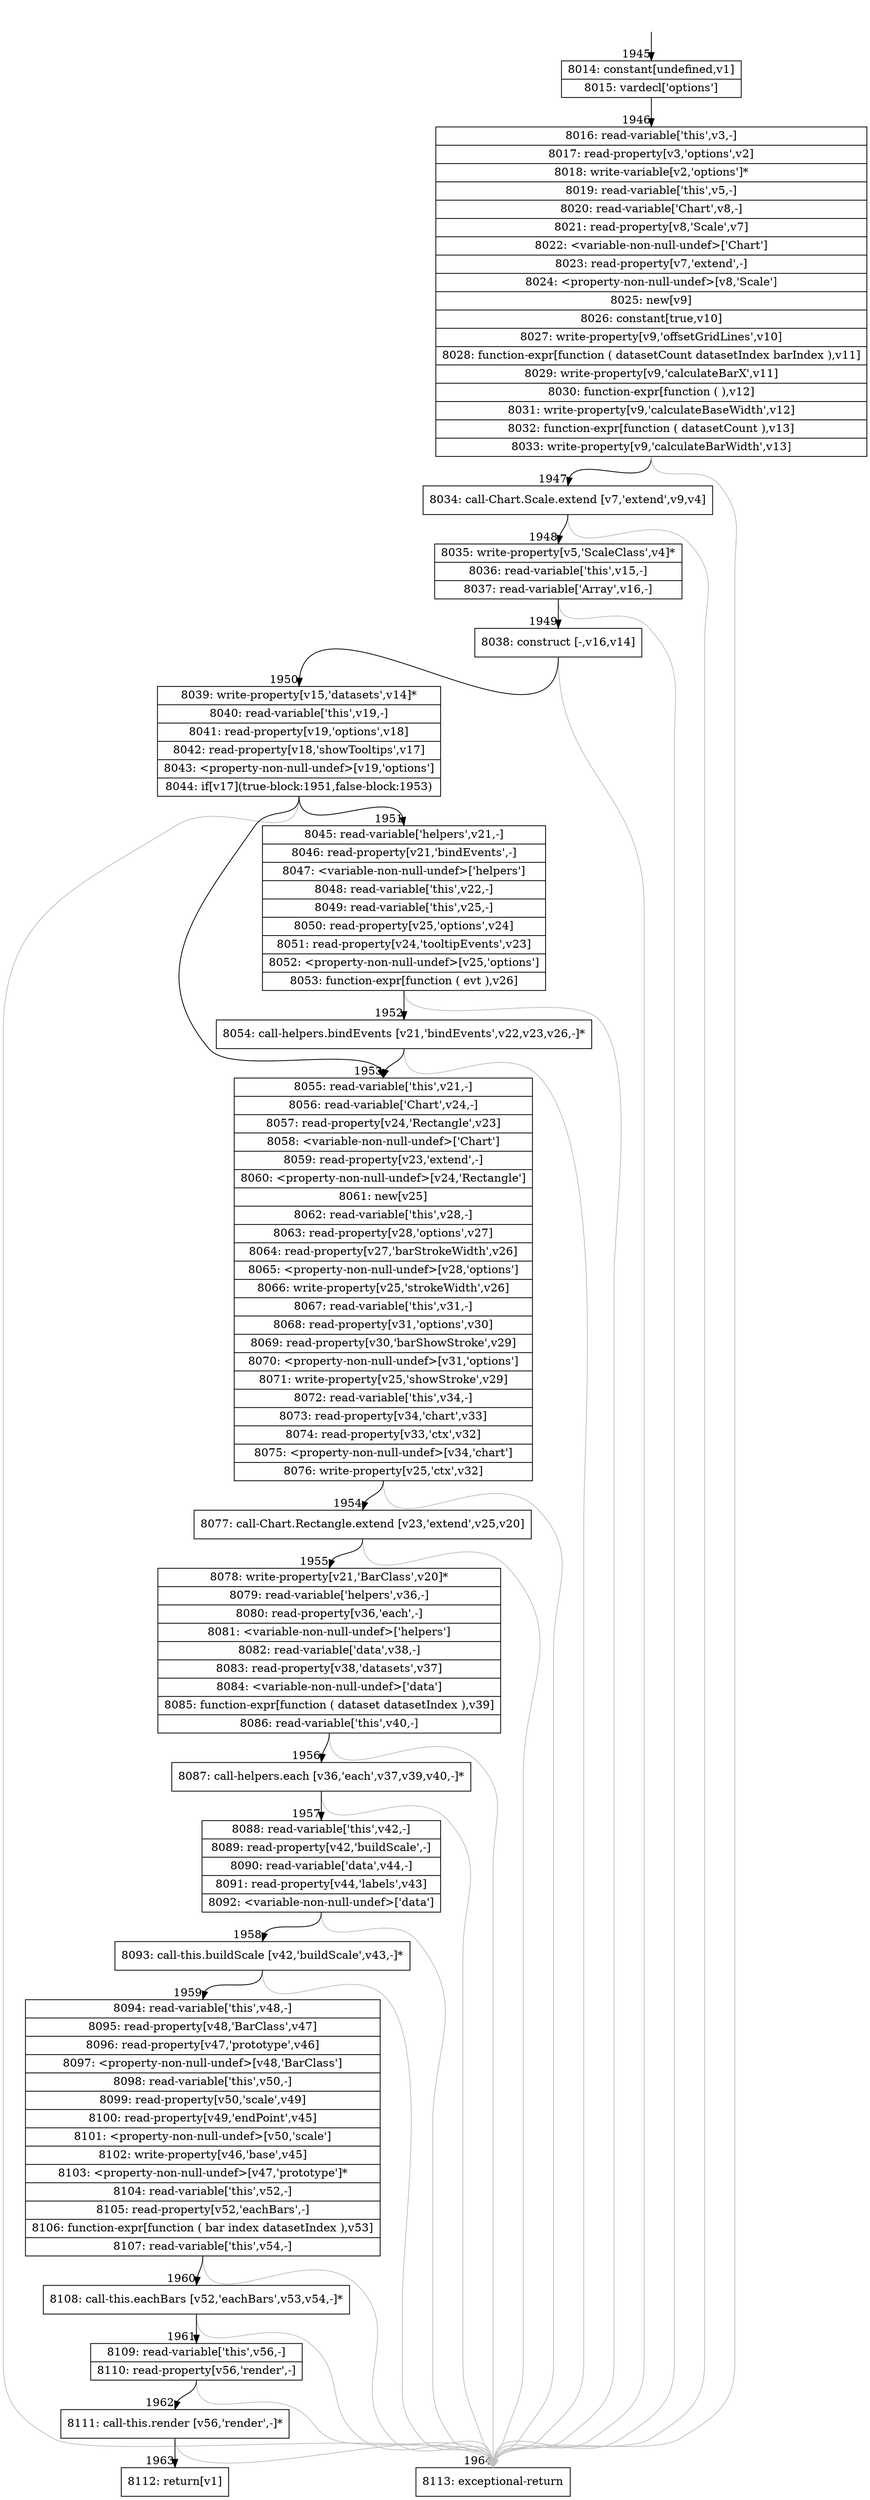 digraph {
rankdir="TD"
BB_entry167[shape=none,label=""];
BB_entry167 -> BB1945 [tailport=s, headport=n, headlabel="    1945"]
BB1945 [shape=record label="{8014: constant[undefined,v1]|8015: vardecl['options']}" ] 
BB1945 -> BB1946 [tailport=s, headport=n, headlabel="      1946"]
BB1946 [shape=record label="{8016: read-variable['this',v3,-]|8017: read-property[v3,'options',v2]|8018: write-variable[v2,'options']*|8019: read-variable['this',v5,-]|8020: read-variable['Chart',v8,-]|8021: read-property[v8,'Scale',v7]|8022: \<variable-non-null-undef\>['Chart']|8023: read-property[v7,'extend',-]|8024: \<property-non-null-undef\>[v8,'Scale']|8025: new[v9]|8026: constant[true,v10]|8027: write-property[v9,'offsetGridLines',v10]|8028: function-expr[function ( datasetCount datasetIndex barIndex ),v11]|8029: write-property[v9,'calculateBarX',v11]|8030: function-expr[function ( ),v12]|8031: write-property[v9,'calculateBaseWidth',v12]|8032: function-expr[function ( datasetCount ),v13]|8033: write-property[v9,'calculateBarWidth',v13]}" ] 
BB1946 -> BB1947 [tailport=s, headport=n, headlabel="      1947"]
BB1946 -> BB1964 [tailport=s, headport=n, color=gray, headlabel="      1964"]
BB1947 [shape=record label="{8034: call-Chart.Scale.extend [v7,'extend',v9,v4]}" ] 
BB1947 -> BB1948 [tailport=s, headport=n, headlabel="      1948"]
BB1947 -> BB1964 [tailport=s, headport=n, color=gray]
BB1948 [shape=record label="{8035: write-property[v5,'ScaleClass',v4]*|8036: read-variable['this',v15,-]|8037: read-variable['Array',v16,-]}" ] 
BB1948 -> BB1949 [tailport=s, headport=n, headlabel="      1949"]
BB1948 -> BB1964 [tailport=s, headport=n, color=gray]
BB1949 [shape=record label="{8038: construct [-,v16,v14]}" ] 
BB1949 -> BB1950 [tailport=s, headport=n, headlabel="      1950"]
BB1949 -> BB1964 [tailport=s, headport=n, color=gray]
BB1950 [shape=record label="{8039: write-property[v15,'datasets',v14]*|8040: read-variable['this',v19,-]|8041: read-property[v19,'options',v18]|8042: read-property[v18,'showTooltips',v17]|8043: \<property-non-null-undef\>[v19,'options']|8044: if[v17](true-block:1951,false-block:1953)}" ] 
BB1950 -> BB1951 [tailport=s, headport=n, headlabel="      1951"]
BB1950 -> BB1953 [tailport=s, headport=n, headlabel="      1953"]
BB1950 -> BB1964 [tailport=s, headport=n, color=gray]
BB1951 [shape=record label="{8045: read-variable['helpers',v21,-]|8046: read-property[v21,'bindEvents',-]|8047: \<variable-non-null-undef\>['helpers']|8048: read-variable['this',v22,-]|8049: read-variable['this',v25,-]|8050: read-property[v25,'options',v24]|8051: read-property[v24,'tooltipEvents',v23]|8052: \<property-non-null-undef\>[v25,'options']|8053: function-expr[function ( evt ),v26]}" ] 
BB1951 -> BB1952 [tailport=s, headport=n, headlabel="      1952"]
BB1951 -> BB1964 [tailport=s, headport=n, color=gray]
BB1952 [shape=record label="{8054: call-helpers.bindEvents [v21,'bindEvents',v22,v23,v26,-]*}" ] 
BB1952 -> BB1953 [tailport=s, headport=n]
BB1952 -> BB1964 [tailport=s, headport=n, color=gray]
BB1953 [shape=record label="{8055: read-variable['this',v21,-]|8056: read-variable['Chart',v24,-]|8057: read-property[v24,'Rectangle',v23]|8058: \<variable-non-null-undef\>['Chart']|8059: read-property[v23,'extend',-]|8060: \<property-non-null-undef\>[v24,'Rectangle']|8061: new[v25]|8062: read-variable['this',v28,-]|8063: read-property[v28,'options',v27]|8064: read-property[v27,'barStrokeWidth',v26]|8065: \<property-non-null-undef\>[v28,'options']|8066: write-property[v25,'strokeWidth',v26]|8067: read-variable['this',v31,-]|8068: read-property[v31,'options',v30]|8069: read-property[v30,'barShowStroke',v29]|8070: \<property-non-null-undef\>[v31,'options']|8071: write-property[v25,'showStroke',v29]|8072: read-variable['this',v34,-]|8073: read-property[v34,'chart',v33]|8074: read-property[v33,'ctx',v32]|8075: \<property-non-null-undef\>[v34,'chart']|8076: write-property[v25,'ctx',v32]}" ] 
BB1953 -> BB1954 [tailport=s, headport=n, headlabel="      1954"]
BB1953 -> BB1964 [tailport=s, headport=n, color=gray]
BB1954 [shape=record label="{8077: call-Chart.Rectangle.extend [v23,'extend',v25,v20]}" ] 
BB1954 -> BB1955 [tailport=s, headport=n, headlabel="      1955"]
BB1954 -> BB1964 [tailport=s, headport=n, color=gray]
BB1955 [shape=record label="{8078: write-property[v21,'BarClass',v20]*|8079: read-variable['helpers',v36,-]|8080: read-property[v36,'each',-]|8081: \<variable-non-null-undef\>['helpers']|8082: read-variable['data',v38,-]|8083: read-property[v38,'datasets',v37]|8084: \<variable-non-null-undef\>['data']|8085: function-expr[function ( dataset datasetIndex ),v39]|8086: read-variable['this',v40,-]}" ] 
BB1955 -> BB1956 [tailport=s, headport=n, headlabel="      1956"]
BB1955 -> BB1964 [tailport=s, headport=n, color=gray]
BB1956 [shape=record label="{8087: call-helpers.each [v36,'each',v37,v39,v40,-]*}" ] 
BB1956 -> BB1957 [tailport=s, headport=n, headlabel="      1957"]
BB1956 -> BB1964 [tailport=s, headport=n, color=gray]
BB1957 [shape=record label="{8088: read-variable['this',v42,-]|8089: read-property[v42,'buildScale',-]|8090: read-variable['data',v44,-]|8091: read-property[v44,'labels',v43]|8092: \<variable-non-null-undef\>['data']}" ] 
BB1957 -> BB1958 [tailport=s, headport=n, headlabel="      1958"]
BB1957 -> BB1964 [tailport=s, headport=n, color=gray]
BB1958 [shape=record label="{8093: call-this.buildScale [v42,'buildScale',v43,-]*}" ] 
BB1958 -> BB1959 [tailport=s, headport=n, headlabel="      1959"]
BB1958 -> BB1964 [tailport=s, headport=n, color=gray]
BB1959 [shape=record label="{8094: read-variable['this',v48,-]|8095: read-property[v48,'BarClass',v47]|8096: read-property[v47,'prototype',v46]|8097: \<property-non-null-undef\>[v48,'BarClass']|8098: read-variable['this',v50,-]|8099: read-property[v50,'scale',v49]|8100: read-property[v49,'endPoint',v45]|8101: \<property-non-null-undef\>[v50,'scale']|8102: write-property[v46,'base',v45]|8103: \<property-non-null-undef\>[v47,'prototype']*|8104: read-variable['this',v52,-]|8105: read-property[v52,'eachBars',-]|8106: function-expr[function ( bar index datasetIndex ),v53]|8107: read-variable['this',v54,-]}" ] 
BB1959 -> BB1960 [tailport=s, headport=n, headlabel="      1960"]
BB1959 -> BB1964 [tailport=s, headport=n, color=gray]
BB1960 [shape=record label="{8108: call-this.eachBars [v52,'eachBars',v53,v54,-]*}" ] 
BB1960 -> BB1961 [tailport=s, headport=n, headlabel="      1961"]
BB1960 -> BB1964 [tailport=s, headport=n, color=gray]
BB1961 [shape=record label="{8109: read-variable['this',v56,-]|8110: read-property[v56,'render',-]}" ] 
BB1961 -> BB1962 [tailport=s, headport=n, headlabel="      1962"]
BB1961 -> BB1964 [tailport=s, headport=n, color=gray]
BB1962 [shape=record label="{8111: call-this.render [v56,'render',-]*}" ] 
BB1962 -> BB1963 [tailport=s, headport=n, headlabel="      1963"]
BB1962 -> BB1964 [tailport=s, headport=n, color=gray]
BB1963 [shape=record label="{8112: return[v1]}" ] 
BB1964 [shape=record label="{8113: exceptional-return}" ] 
//#$~ 2162
}
